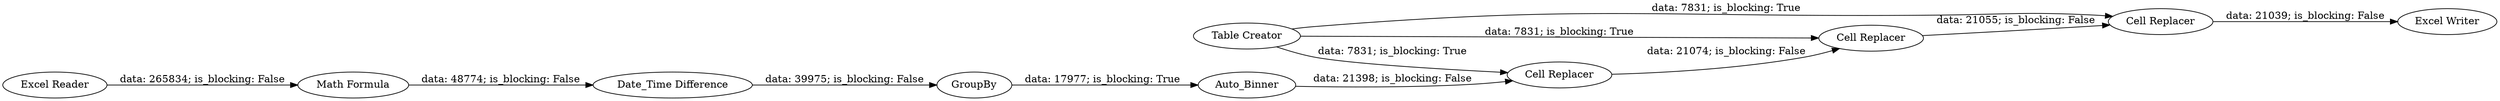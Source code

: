 digraph {
	"-4845930886622681047_7" [label="Cell Replacer"]
	"-4845930886622681047_10" [label="Excel Writer"]
	"-4845930886622681047_5" [label=Auto_Binner]
	"-4845930886622681047_4" [label=GroupBy]
	"-4845930886622681047_3" [label="Date_Time Difference"]
	"-4845930886622681047_8" [label="Cell Replacer"]
	"-4845930886622681047_6" [label="Table Creator"]
	"-4845930886622681047_1" [label="Excel Reader"]
	"-4845930886622681047_11" [label="Math Formula"]
	"-4845930886622681047_9" [label="Cell Replacer"]
	"-4845930886622681047_1" -> "-4845930886622681047_11" [label="data: 265834; is_blocking: False"]
	"-4845930886622681047_5" -> "-4845930886622681047_7" [label="data: 21398; is_blocking: False"]
	"-4845930886622681047_8" -> "-4845930886622681047_9" [label="data: 21055; is_blocking: False"]
	"-4845930886622681047_4" -> "-4845930886622681047_5" [label="data: 17977; is_blocking: True"]
	"-4845930886622681047_6" -> "-4845930886622681047_8" [label="data: 7831; is_blocking: True"]
	"-4845930886622681047_6" -> "-4845930886622681047_7" [label="data: 7831; is_blocking: True"]
	"-4845930886622681047_9" -> "-4845930886622681047_10" [label="data: 21039; is_blocking: False"]
	"-4845930886622681047_6" -> "-4845930886622681047_9" [label="data: 7831; is_blocking: True"]
	"-4845930886622681047_3" -> "-4845930886622681047_4" [label="data: 39975; is_blocking: False"]
	"-4845930886622681047_7" -> "-4845930886622681047_8" [label="data: 21074; is_blocking: False"]
	"-4845930886622681047_11" -> "-4845930886622681047_3" [label="data: 48774; is_blocking: False"]
	rankdir=LR
}
